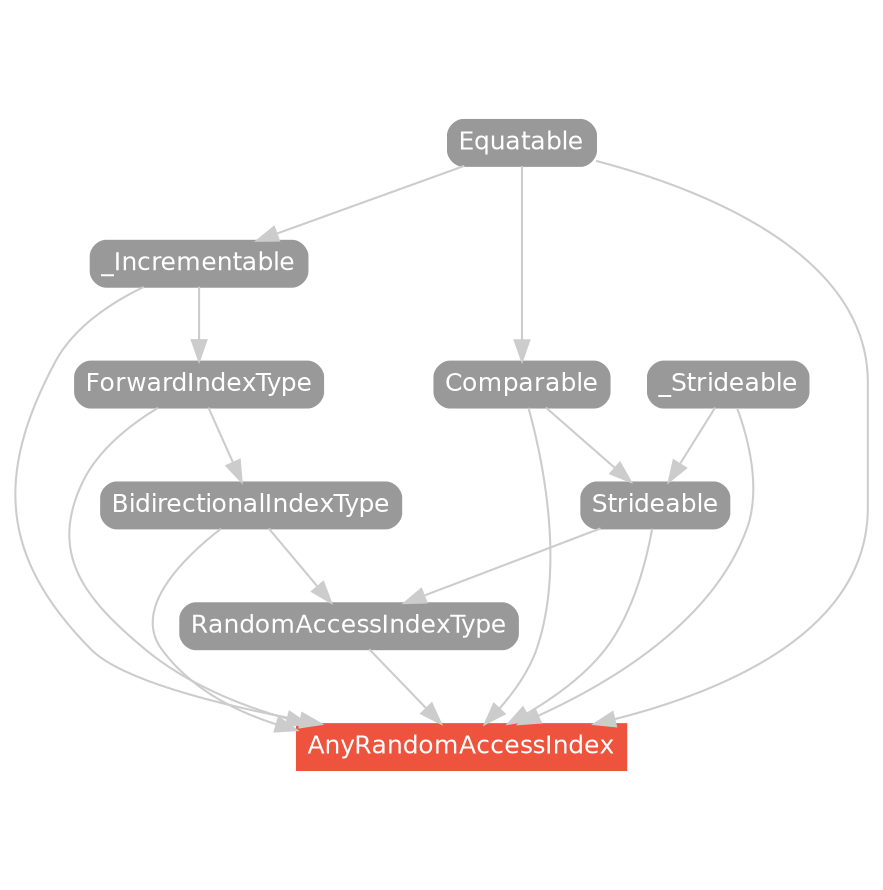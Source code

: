 strict digraph "AnyRandomAccessIndex - Type Hierarchy - SwiftDoc.org" {
    pad="0.1,0.8"
    node [shape=box, style="filled,rounded", color="#999999", fillcolor="#999999", fontcolor=white, fontname=Helvetica, fontnames="Helvetica,sansserif", fontsize=12, margin="0.07,0.05", height="0.3"]
    edge [color="#cccccc"]
    "AnyRandomAccessIndex" [URL="/type/AnyRandomAccessIndex/", style="filled", fillcolor="#ee543d", color="#ee543d"]
    "BidirectionalIndexType" [URL="/protocol/BidirectionalIndexType/"]
    "Comparable" [URL="/protocol/Comparable/"]
    "Equatable" [URL="/protocol/Equatable/"]
    "ForwardIndexType" [URL="/protocol/ForwardIndexType/"]
    "RandomAccessIndexType" [URL="/protocol/RandomAccessIndexType/"]
    "Strideable" [URL="/protocol/Strideable/"]
    "_Incrementable" [URL="/protocol/_Incrementable/"]
    "_Strideable" [URL="/protocol/_Strideable/"]    "ForwardIndexType" -> "AnyRandomAccessIndex"
    "_Incrementable" -> "AnyRandomAccessIndex"
    "Equatable" -> "AnyRandomAccessIndex"
    "RandomAccessIndexType" -> "AnyRandomAccessIndex"
    "BidirectionalIndexType" -> "AnyRandomAccessIndex"
    "Strideable" -> "AnyRandomAccessIndex"
    "Comparable" -> "AnyRandomAccessIndex"
    "_Strideable" -> "AnyRandomAccessIndex"
    "_Incrementable" -> "ForwardIndexType"
    "Equatable" -> "_Incrementable"
    "Equatable" -> "_Incrementable"
    "BidirectionalIndexType" -> "RandomAccessIndexType"
    "Strideable" -> "RandomAccessIndexType"
    "ForwardIndexType" -> "BidirectionalIndexType"
    "_Incrementable" -> "ForwardIndexType"
    "Equatable" -> "_Incrementable"
    "Comparable" -> "Strideable"
    "_Strideable" -> "Strideable"
    "Equatable" -> "Comparable"
    "ForwardIndexType" -> "BidirectionalIndexType"
    "_Incrementable" -> "ForwardIndexType"
    "Equatable" -> "_Incrementable"
    "Comparable" -> "Strideable"
    "_Strideable" -> "Strideable"
    "Equatable" -> "Comparable"
    "Equatable" -> "Comparable"
    subgraph Types {
        rank = max; "AnyRandomAccessIndex";
    }
}